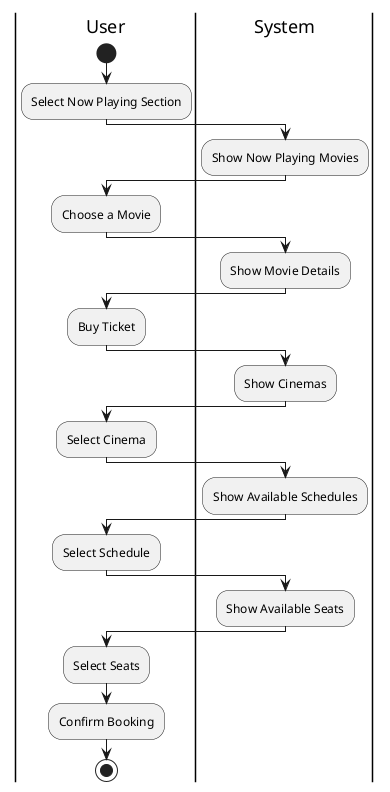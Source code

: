 @startuml activity_diagram_booking
|User|
start
:Select Now Playing Section;
|System|
:Show Now Playing Movies;
|User|
:Choose a Movie;
|System|
:Show Movie Details;
|User|
:Buy Ticket;
|System|
:Show Cinemas;
|User|
:Select Cinema;
|System|
:Show Available Schedules;
|User|
:Select Schedule;
|System|
:Show Available Seats;
|User|
:Select Seats;
:Confirm Booking;
stop
@enduml
